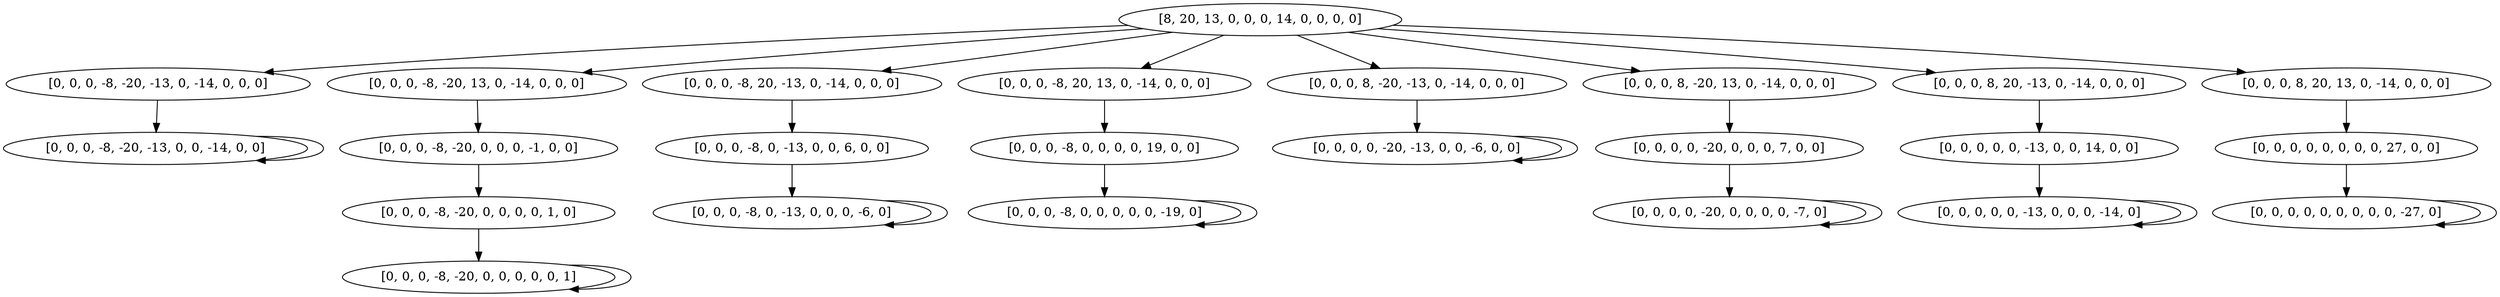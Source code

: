 digraph tree {
    "[8, 20, 13, 0, 0, 0, 14, 0, 0, 0, 0]";
    "[0, 0, 0, -8, -20, -13, 0, -14, 0, 0, 0]";
    "[0, 0, 0, -8, -20, -13, 0, 0, -14, 0, 0]";
    "[0, 0, 0, -8, -20, -13, 0, 0, -14, 0, 0]";
    "[0, 0, 0, -8, -20, 13, 0, -14, 0, 0, 0]";
    "[0, 0, 0, -8, -20, 0, 0, 0, -1, 0, 0]";
    "[0, 0, 0, -8, -20, 0, 0, 0, 0, 1, 0]";
    "[0, 0, 0, -8, -20, 0, 0, 0, 0, 0, 1]";
    "[0, 0, 0, -8, -20, 0, 0, 0, 0, 0, 1]";
    "[0, 0, 0, -8, 20, -13, 0, -14, 0, 0, 0]";
    "[0, 0, 0, -8, 0, -13, 0, 0, 6, 0, 0]";
    "[0, 0, 0, -8, 0, -13, 0, 0, 0, -6, 0]";
    "[0, 0, 0, -8, 0, -13, 0, 0, 0, -6, 0]";
    "[0, 0, 0, -8, 20, 13, 0, -14, 0, 0, 0]";
    "[0, 0, 0, -8, 0, 0, 0, 0, 19, 0, 0]";
    "[0, 0, 0, -8, 0, 0, 0, 0, 0, -19, 0]";
    "[0, 0, 0, -8, 0, 0, 0, 0, 0, -19, 0]";
    "[0, 0, 0, 8, -20, -13, 0, -14, 0, 0, 0]";
    "[0, 0, 0, 0, -20, -13, 0, 0, -6, 0, 0]";
    "[0, 0, 0, 0, -20, -13, 0, 0, -6, 0, 0]";
    "[0, 0, 0, 8, -20, 13, 0, -14, 0, 0, 0]";
    "[0, 0, 0, 0, -20, 0, 0, 0, 7, 0, 0]";
    "[0, 0, 0, 0, -20, 0, 0, 0, 0, -7, 0]";
    "[0, 0, 0, 0, -20, 0, 0, 0, 0, -7, 0]";
    "[0, 0, 0, 8, 20, -13, 0, -14, 0, 0, 0]";
    "[0, 0, 0, 0, 0, -13, 0, 0, 14, 0, 0]";
    "[0, 0, 0, 0, 0, -13, 0, 0, 0, -14, 0]";
    "[0, 0, 0, 0, 0, -13, 0, 0, 0, -14, 0]";
    "[0, 0, 0, 8, 20, 13, 0, -14, 0, 0, 0]";
    "[0, 0, 0, 0, 0, 0, 0, 0, 27, 0, 0]";
    "[0, 0, 0, 0, 0, 0, 0, 0, 0, -27, 0]";
    "[0, 0, 0, 0, 0, 0, 0, 0, 0, -27, 0]";
    "[8, 20, 13, 0, 0, 0, 14, 0, 0, 0, 0]" -> "[0, 0, 0, -8, -20, -13, 0, -14, 0, 0, 0]";
    "[8, 20, 13, 0, 0, 0, 14, 0, 0, 0, 0]" -> "[0, 0, 0, -8, -20, 13, 0, -14, 0, 0, 0]";
    "[8, 20, 13, 0, 0, 0, 14, 0, 0, 0, 0]" -> "[0, 0, 0, -8, 20, -13, 0, -14, 0, 0, 0]";
    "[8, 20, 13, 0, 0, 0, 14, 0, 0, 0, 0]" -> "[0, 0, 0, -8, 20, 13, 0, -14, 0, 0, 0]";
    "[8, 20, 13, 0, 0, 0, 14, 0, 0, 0, 0]" -> "[0, 0, 0, 8, -20, -13, 0, -14, 0, 0, 0]";
    "[8, 20, 13, 0, 0, 0, 14, 0, 0, 0, 0]" -> "[0, 0, 0, 8, -20, 13, 0, -14, 0, 0, 0]";
    "[8, 20, 13, 0, 0, 0, 14, 0, 0, 0, 0]" -> "[0, 0, 0, 8, 20, -13, 0, -14, 0, 0, 0]";
    "[8, 20, 13, 0, 0, 0, 14, 0, 0, 0, 0]" -> "[0, 0, 0, 8, 20, 13, 0, -14, 0, 0, 0]";
    "[0, 0, 0, -8, -20, -13, 0, -14, 0, 0, 0]" -> "[0, 0, 0, -8, -20, -13, 0, 0, -14, 0, 0]";
    "[0, 0, 0, -8, -20, -13, 0, 0, -14, 0, 0]" -> "[0, 0, 0, -8, -20, -13, 0, 0, -14, 0, 0]";
    "[0, 0, 0, -8, -20, 13, 0, -14, 0, 0, 0]" -> "[0, 0, 0, -8, -20, 0, 0, 0, -1, 0, 0]";
    "[0, 0, 0, -8, -20, 0, 0, 0, -1, 0, 0]" -> "[0, 0, 0, -8, -20, 0, 0, 0, 0, 1, 0]";
    "[0, 0, 0, -8, -20, 0, 0, 0, 0, 1, 0]" -> "[0, 0, 0, -8, -20, 0, 0, 0, 0, 0, 1]";
    "[0, 0, 0, -8, -20, 0, 0, 0, 0, 0, 1]" -> "[0, 0, 0, -8, -20, 0, 0, 0, 0, 0, 1]";
    "[0, 0, 0, -8, 20, -13, 0, -14, 0, 0, 0]" -> "[0, 0, 0, -8, 0, -13, 0, 0, 6, 0, 0]";
    "[0, 0, 0, -8, 0, -13, 0, 0, 6, 0, 0]" -> "[0, 0, 0, -8, 0, -13, 0, 0, 0, -6, 0]";
    "[0, 0, 0, -8, 0, -13, 0, 0, 0, -6, 0]" -> "[0, 0, 0, -8, 0, -13, 0, 0, 0, -6, 0]";
    "[0, 0, 0, -8, 20, 13, 0, -14, 0, 0, 0]" -> "[0, 0, 0, -8, 0, 0, 0, 0, 19, 0, 0]";
    "[0, 0, 0, -8, 0, 0, 0, 0, 19, 0, 0]" -> "[0, 0, 0, -8, 0, 0, 0, 0, 0, -19, 0]";
    "[0, 0, 0, -8, 0, 0, 0, 0, 0, -19, 0]" -> "[0, 0, 0, -8, 0, 0, 0, 0, 0, -19, 0]";
    "[0, 0, 0, 8, -20, -13, 0, -14, 0, 0, 0]" -> "[0, 0, 0, 0, -20, -13, 0, 0, -6, 0, 0]";
    "[0, 0, 0, 0, -20, -13, 0, 0, -6, 0, 0]" -> "[0, 0, 0, 0, -20, -13, 0, 0, -6, 0, 0]";
    "[0, 0, 0, 8, -20, 13, 0, -14, 0, 0, 0]" -> "[0, 0, 0, 0, -20, 0, 0, 0, 7, 0, 0]";
    "[0, 0, 0, 0, -20, 0, 0, 0, 7, 0, 0]" -> "[0, 0, 0, 0, -20, 0, 0, 0, 0, -7, 0]";
    "[0, 0, 0, 0, -20, 0, 0, 0, 0, -7, 0]" -> "[0, 0, 0, 0, -20, 0, 0, 0, 0, -7, 0]";
    "[0, 0, 0, 8, 20, -13, 0, -14, 0, 0, 0]" -> "[0, 0, 0, 0, 0, -13, 0, 0, 14, 0, 0]";
    "[0, 0, 0, 0, 0, -13, 0, 0, 14, 0, 0]" -> "[0, 0, 0, 0, 0, -13, 0, 0, 0, -14, 0]";
    "[0, 0, 0, 0, 0, -13, 0, 0, 0, -14, 0]" -> "[0, 0, 0, 0, 0, -13, 0, 0, 0, -14, 0]";
    "[0, 0, 0, 8, 20, 13, 0, -14, 0, 0, 0]" -> "[0, 0, 0, 0, 0, 0, 0, 0, 27, 0, 0]";
    "[0, 0, 0, 0, 0, 0, 0, 0, 27, 0, 0]" -> "[0, 0, 0, 0, 0, 0, 0, 0, 0, -27, 0]";
    "[0, 0, 0, 0, 0, 0, 0, 0, 0, -27, 0]" -> "[0, 0, 0, 0, 0, 0, 0, 0, 0, -27, 0]";
}
